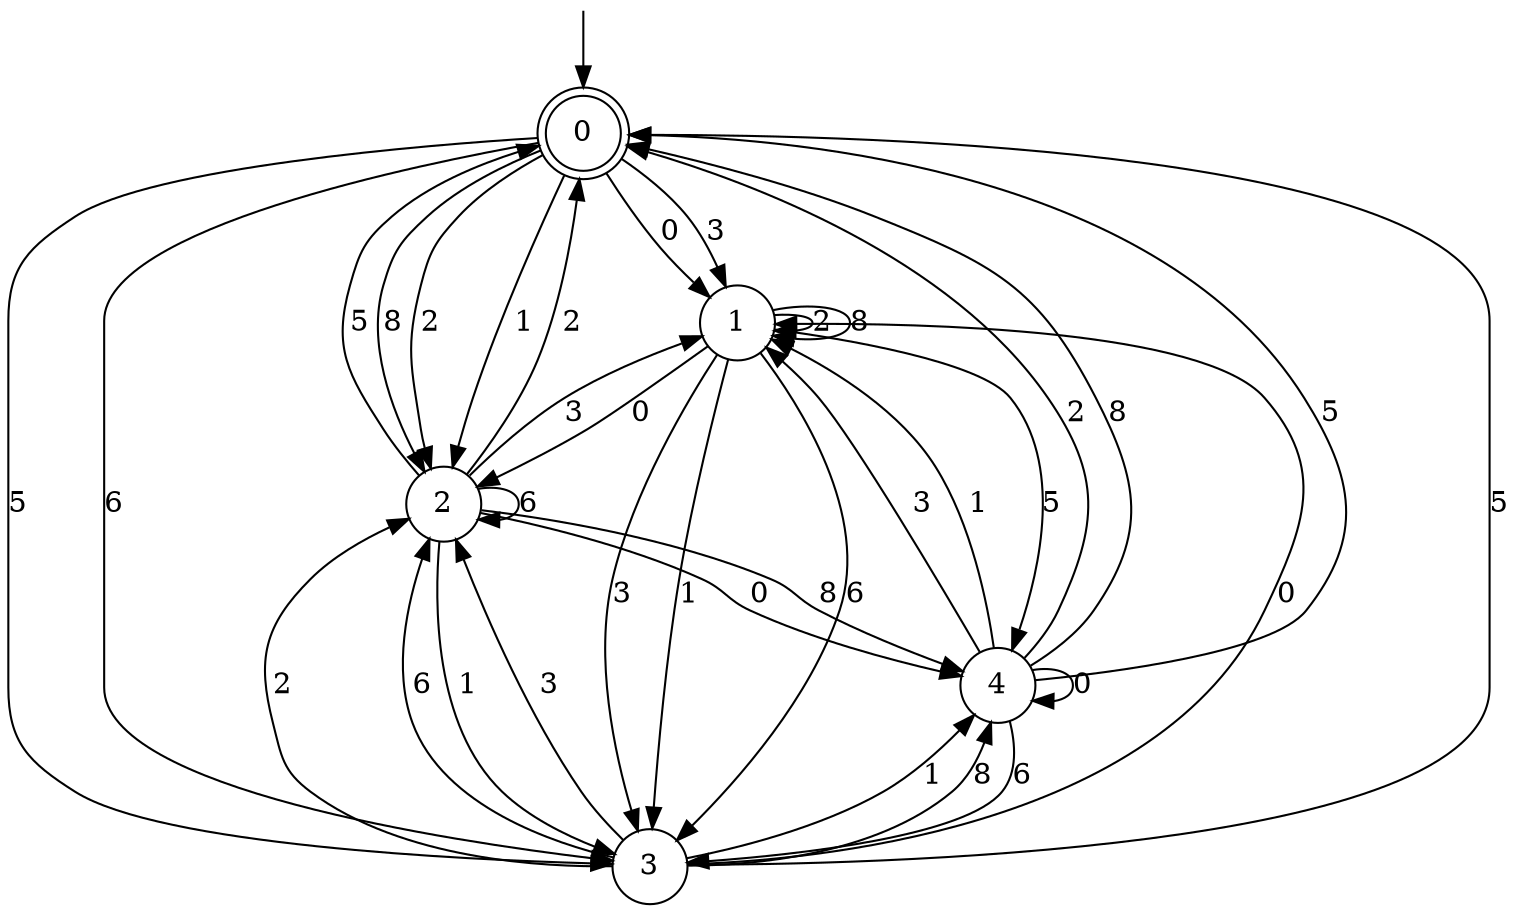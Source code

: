 digraph g {

	s0 [shape="doublecircle" label="0"];
	s1 [shape="circle" label="1"];
	s2 [shape="circle" label="2"];
	s3 [shape="circle" label="3"];
	s4 [shape="circle" label="4"];
	s0 -> s1 [label="3"];
	s0 -> s1 [label="0"];
	s0 -> s2 [label="2"];
	s0 -> s2 [label="1"];
	s0 -> s2 [label="8"];
	s0 -> s3 [label="5"];
	s0 -> s3 [label="6"];
	s1 -> s3 [label="3"];
	s1 -> s2 [label="0"];
	s1 -> s1 [label="2"];
	s1 -> s3 [label="1"];
	s1 -> s1 [label="8"];
	s1 -> s4 [label="5"];
	s1 -> s3 [label="6"];
	s2 -> s1 [label="3"];
	s2 -> s4 [label="0"];
	s2 -> s0 [label="2"];
	s2 -> s3 [label="1"];
	s2 -> s4 [label="8"];
	s2 -> s0 [label="5"];
	s2 -> s2 [label="6"];
	s3 -> s2 [label="3"];
	s3 -> s1 [label="0"];
	s3 -> s2 [label="2"];
	s3 -> s4 [label="1"];
	s3 -> s4 [label="8"];
	s3 -> s0 [label="5"];
	s3 -> s2 [label="6"];
	s4 -> s1 [label="3"];
	s4 -> s4 [label="0"];
	s4 -> s0 [label="2"];
	s4 -> s1 [label="1"];
	s4 -> s0 [label="8"];
	s4 -> s0 [label="5"];
	s4 -> s3 [label="6"];

__start0 [label="" shape="none" width="0" height="0"];
__start0 -> s0;

}

